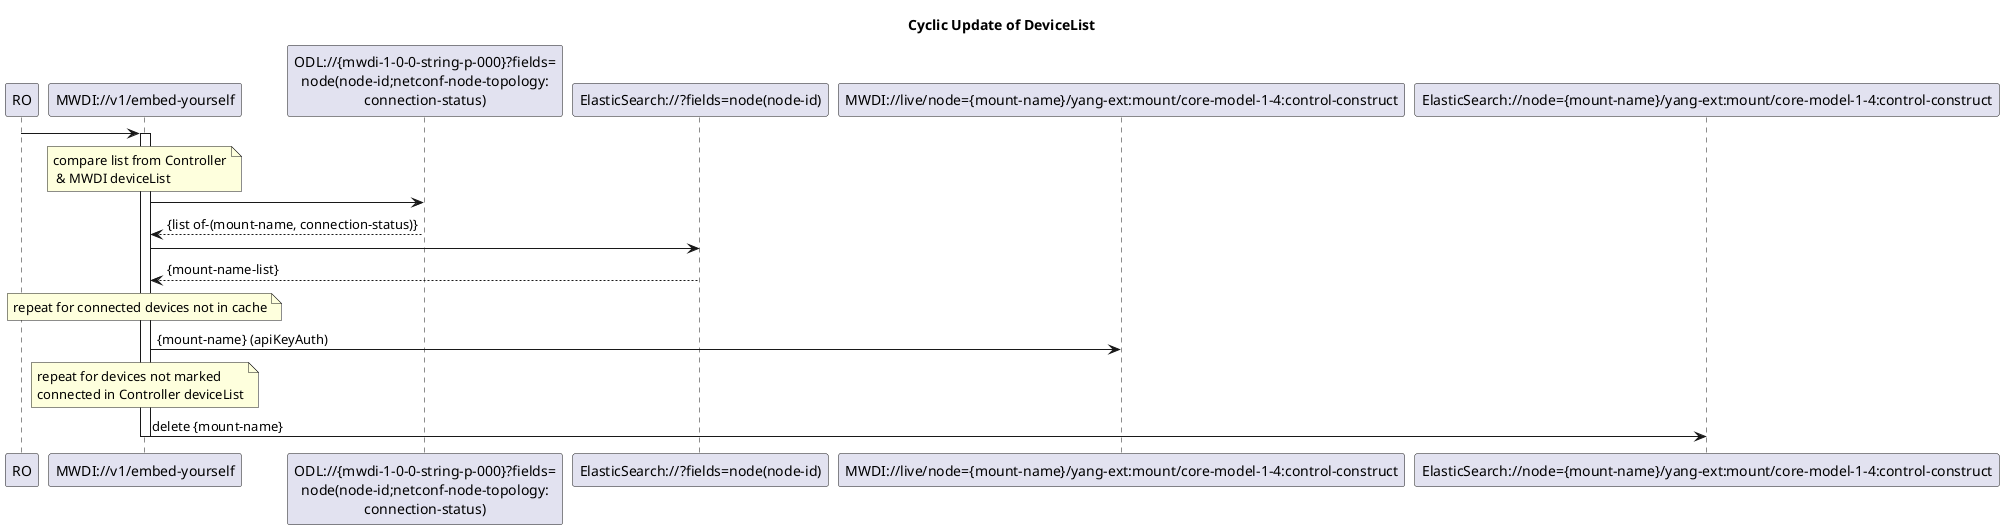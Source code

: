 @startuml 00x_CyclicOperationBasedDeviceListSync
skinparam responseMessageBelowArrow true

title  Cyclic Update of DeviceList

participant "RO" as ro
participant "MWDI://v1/embed-yourself" as mwdi
participant "ODL://{mwdi-1-0-0-string-p-000}?fields=\nnode(node-id;netconf-node-topology:\nconnection-status)" as odlConnectionStatus
participant "ElasticSearch://?fields=node(node-id)" as ConnectedDeviceList
participant "MWDI://live/node={mount-name}/yang-ext:mount/core-model-1-4:control-construct" as ControlConstruct
participant "ElasticSearch://node={mount-name}/yang-ext:mount/core-model-1-4:control-construct" as es

ro -> mwdi
activate mwdi

note over mwdi: compare list from Controller\n & MWDI deviceList
'get deviceList from Controller
mwdi -> odlConnectionStatus
odlConnectionStatus --> mwdi: {list of-(mount-name, connection-status)}

'get MWDI deviceList from ElasticSearch
mwdi -> ConnectedDeviceList
ConnectedDeviceList --> mwdi: {mount-name-list}

note over mwdi: repeat for connected devices not in cache
mwdi -> ControlConstruct: {mount-name} (apiKeyAuth)

note over mwdi: repeat for devices not marked \nconnected in Controller deviceList
mwdi -> es: delete {mount-name}
deactivate mwdi

@enduml